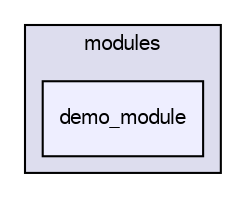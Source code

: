 digraph "sw/airborne/modules/demo_module" {
  compound=true
  node [ fontsize="10", fontname="FreeSans"];
  edge [ labelfontsize="10", labelfontname="FreeSans"];
  subgraph clusterdir_c2abcdd6ccb39c3582929c0e3f5651c2 {
    graph [ bgcolor="#ddddee", pencolor="black", label="modules" fontname="FreeSans", fontsize="10", URL="dir_c2abcdd6ccb39c3582929c0e3f5651c2.html"]
  dir_42845a75b17d015b5ef92a933f21948f [shape=box, label="demo_module", style="filled", fillcolor="#eeeeff", pencolor="black", URL="dir_42845a75b17d015b5ef92a933f21948f.html"];
  }
}
